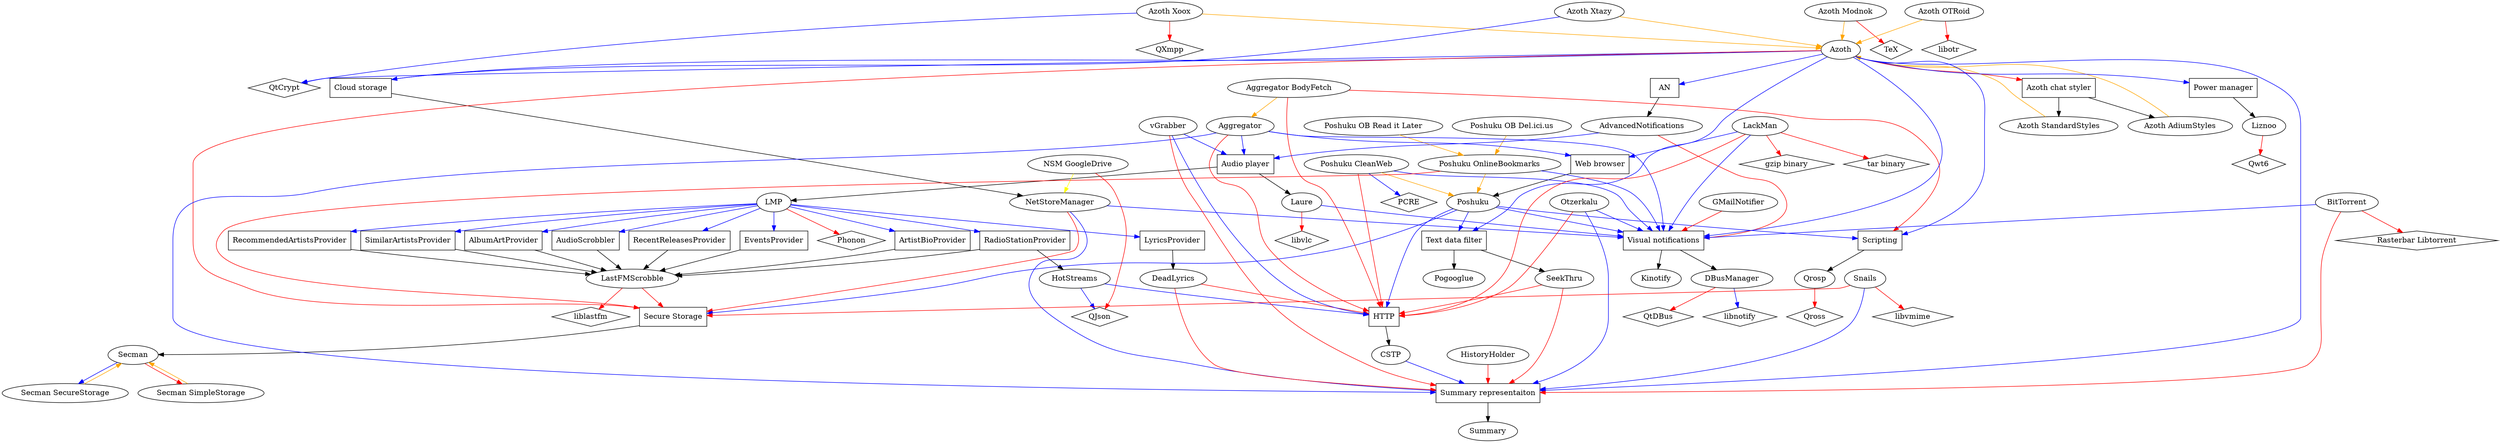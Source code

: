 digraph dependencies {
	eGzip [label="gzip binary", shape=diamond];
	eLibLastFm [label="liblastfm", shape=diamond];
	eLibnotify [label="libnotify", shape=diamond];
	eLibOTR [label="libotr", shape=diamond];
	ePCRE [label="PCRE", shape=diamond];
	ePhonon [label="Phonon", shape=diamond];
	eRBLT [label="Rasterbar Libtorrent", shape=diamond];
	eQJson [label="QJson", shape=diamond];
	eQross [label="Qross", shape=diamond];
	eQtCrypt [label="QtCrypt", shape=diamond];
	eQtDBus [label="QtDBus", shape=diamond];
	eQwt [label="Qwt6", shape=diamond];
	eQXmpp [label="QXmpp", shape=diamond];
	eTar [label="tar binary", shape=diamond];
	eTeX [label="TeX", shape=diamond];
	eVLC [label="libvlc", shape=diamond];
	eVMime [label="libvmime", shape=diamond];

	pAN [label="AN", shape=box];
	pAudioPlayer [label="Audio player", shape=box];
	pAzothStyles [label="Azoth chat styler", shape=box];
	pCloudStorage [label="Cloud storage", shape=box];
	pDataFilterText [label="Text data filter", shape=box];
	pHTTP [label="HTTP", shape=box];
	pPowerManager [label="Power manager", shape=box];
	pSecStore [label="Secure Storage", shape=box];
	pScripting [label="Scripting", shape=box];
	pSummaryRepresentation [label="Summary representaiton", shape=box];
	pVisualNotifier [label="Visual notifications", shape=box];
	pWebBrowser [label="Web browser", shape=box];

	pAlbumArt[label="AlbumArtProvider", shape="box"];
	pAudioScrobbler[label="AudioScrobbler", shape="box"];
	pSimilarArtists[label="SimilarArtistsProvider", shape="box"];
	pRecommendedArtists[label="RecommendedArtistsProvider", shape="box"];
	pRadioStation[label="RadioStationProvider", shape="box"];
	pRecentReleases[label="RecentReleasesProvider", shape="box"];
	pEventsProvider[label="EventsProvider", shape="box"];
	pArtistBio[label="ArtistBioProvider", shape="box"];
	pLyrics[label="LyricsProvider", shape="box"];

	AggregatorBodyFetch [label="Aggregator BodyFetch"];
	//AzothAcetamide [label="Azoth Acetamide"];
	AzothAdiumStyles [label="Azoth AdiumStyles"];
	//AzothAutoidler [label="Azoth Autoidler"];
	//AzothAutopaste [label="Azoth Autopaste"];
	//AzothChatHistory [label="Azoth ChatHistory"];
	//AzothDepester [label="Azoth Depester"];
	//AzothEmbedMedia [label="Azoth EmbedMedia"];
	//AzothHerbicide [label="Azoth Herbicide"];
	//AzothHiLi [label="Azoth HiLi"];
	//AzothIsterique [label="Azoth Isterique"];
	//AzothJuick [label="Azoth Juick"];
	//AzothLastSeen [label="Azoth LastSeen"];
	//AzothMetacontacts [label="Azoth Metacontacts"];
	AzothModnok [label="Azoth Modnok"];
	//AzothNativeEmoticons [label="Azoth NativeEmoticons"];
	AzothOTRoid [label="Azoth OTRoid"];
	//AzothP100q [label="Azoth P100q"];
	//AzothRosenthal [label="Azoth Rosenthal"];
	AzothStandardStyles [label="Azoth StandardStyles"];
	AzothXoox [label="Azoth Xoox"];
	AzothXtazy [label="Azoth Xtazy"];
	NetStoreManagerGD [label="NSM GoogleDrive"];
	PoshukuCleanWeb [label="Poshuku CleanWeb"];
	PoshukuOB [label="Poshuku OnlineBookmarks"];
	PoshukuOBDelicious [label="Poshuku OB Del.ici.us"];
	PoshukuOBRIL [label="Poshuku OB Read it Later"];
	SecmanSimpleStorage [label="Secman SimpleStorage"];
	SecmanSecureStorage [label="Secman SecureStorage"];

	pAN -> AdvancedNotifications;
	pAudioPlayer -> LMP;
	pAudioPlayer -> Laure;
	pAzothStyles -> AzothAdiumStyles;
	pAzothStyles -> AzothStandardStyles;
	pCloudStorage -> NetStoreManager;
	pHTTP -> CSTP;
	pPowerManager -> Liznoo;
	pScripting -> Qrosp;
	pSecStore -> Secman;
	pSummaryRepresentation -> Summary;
	pVisualNotifier -> Kinotify;
	pVisualNotifier -> DBusManager;
	pWebBrowser -> Poshuku;

	pDataFilterText -> SeekThru;
	pDataFilterText -> Pogooglue;

	pAlbumArt -> LastFMScrobble;
	pAudioScrobbler -> LastFMScrobble;
	pSimilarArtists -> LastFMScrobble;
	pRecommendedArtists -> LastFMScrobble;
	pRadioStation -> LastFMScrobble;
	pRadioStation -> HotStreams;
	pRecentReleases -> LastFMScrobble;
	pEventsProvider -> LastFMScrobble;
	pArtistBio -> LastFMScrobble;
	pLyrics -> DeadLyrics;

	AdvancedNotifications -> pAudioPlayer [color="blue"];
	AdvancedNotifications -> pVisualNotifier [color="red"];

	Azoth -> eQtCrypt [color="blue"];
	Azoth -> pAN [color="blue"];
	Azoth -> pAzothStyles [color="red"];
	Azoth -> pDataFilterText [color="blue"];
	Azoth -> pScripting [color="blue"];
	Azoth -> pSecStore [color="red"];
	Azoth -> pSummaryRepresentation [color="blue"];
	Azoth -> pVisualNotifier [color="blue"];
	Azoth -> pPowerManager [color="blue"];
	Azoth -> pCloudStorage [color="blue"];
	//AzothAcetamide -> Azoth [color="orange"];
	AzothAdiumStyles -> Azoth [color="orange"];
	//AzothAutoidler -> Azoth [color="orange"];
	//AzothAutopaste -> Azoth [color="orange"];
	//AzothChatHistory -> Azoth [color="orange"];
	//AzothDepester -> Azoth [color="orange"];
	//AzothEmbedMedia -> Azoth [color="orange"];
	//AzothHerbicide -> Azoth [color="orange"];
	//AzothHiLi -> Azoth [color="orange"];
	//AzothIsterique -> Azoth [color="orange"];
	//AzothJuick -> Azoth [color="orange"];
	//AzothLastSeen -> Azoth [color="orange"];
	//AzothMetacontacts -> Azoth [color="orange"];
	AzothModnok -> eTeX [color="red"];
	AzothModnok -> Azoth [color="orange"];
	//AzothNativeEmoticons -> Azoth [color="orange"];
	AzothOTRoid -> eLibOTR [color="red"];
	AzothOTRoid -> Azoth [color="orange"];
	//AzothP100q -> Azoth [color="orange"];
	//AzothRosenthal -> Azoth [color="orange"];
	AzothStandardStyles -> Azoth [color="orange"];
	AzothXoox -> Azoth [color="orange"];
	AzothXoox -> eQtCrypt [color="blue"];
	AzothXoox -> eQXmpp [color="red"];
	AzothXtazy -> Azoth [color="orange"];
	AzothXtazy -> pCloudStorage [color="blue"];

	Aggregator -> pAudioPlayer [color="blue"];
	Aggregator -> pHTTP [color="red"];
	Aggregator -> pSummaryRepresentation [color="blue"];
	Aggregator -> pVisualNotifier [color="blue"];
	Aggregator -> pWebBrowser [color="blue"];
	AggregatorBodyFetch -> Aggregator [color="orange"];
	AggregatorBodyFetch -> pHTTP [color="red"];
	AggregatorBodyFetch -> pScripting [color="red"];

	BitTorrent -> eRBLT [color="red"];
	BitTorrent -> pSummaryRepresentation [color="red"];
	BitTorrent -> pVisualNotifier [color="blue"];

	CSTP -> pSummaryRepresentation [color="blue"];

	DeadLyrics -> pHTTP [color="red"];
	DeadLyrics -> pSummaryRepresentation [color="red"];

	DBusManager -> eLibnotify [color="blue"];
	DBusManager -> eQtDBus [color="red"];

	GMailNotifier -> pVisualNotifier [color="red"];

	HistoryHolder -> pSummaryRepresentation [color="red"];

	HotStreams -> eQJson [color="blue"];
	HotStreams -> pHTTP [color="blue"];

	LackMan -> eGzip [color="red"];
	LackMan -> eTar [color="red"];
	LackMan -> pHTTP [color="red"];
	LackMan -> pVisualNotifier [color="blue"];
	LackMan -> pWebBrowser [color="blue"];

	LastFMScrobble -> eLibLastFm [color="red"];
	LastFMScrobble -> pSecStore [color="red"];

	Laure -> eVLC [color="red"];
	Laure -> pVisualNotifier [color="blue"];

	Liznoo -> eQwt [color="red"];

	LMP -> ePhonon [color="red"];
	LMP -> pAlbumArt [color="blue"];
	LMP -> pAudioScrobbler [color="blue"];
	LMP -> pSimilarArtists [color="blue"];
	LMP -> pRecommendedArtists [color="blue"];
	LMP -> pRadioStation [color="blue"];
	LMP -> pRecentReleases [color="blue"];
	LMP -> pEventsProvider [color="blue"];
	LMP -> pArtistBio [color="blue"];
	LMP -> pLyrics [color="blue"];

	NetStoreManager -> pSummaryRepresentation [color="blue"];
	NetStoreManager -> pSecStore [color="red"];
	NetStoreManager -> pVisualNotifier [color="blue"];
	NetStoreManagerGD -> NetStoreManager [color="yellow"];
	NetStoreManagerGD -> eQJson [color="red"];

	Otzerkalu -> pHTTP [color="red"];
	Otzerkalu -> pSummaryRepresentation [color="blue"];
	Otzerkalu -> pVisualNotifier [color="blue"];

	Poshuku -> pDataFilterText [color="blue"];
	Poshuku -> pHTTP [color="blue"];
	Poshuku -> pScripting [color="blue"];
	Poshuku -> pSecStore [color="blue"];
	Poshuku -> pVisualNotifier [color="blue"];

	PoshukuCleanWeb -> pHTTP [color="red"];
	PoshukuCleanWeb -> Poshuku [color="orange"];
	PoshukuCleanWeb -> pVisualNotifier [color="blue"];
	PoshukuCleanWeb -> ePCRE [color="blue"];

	PoshukuOB -> pSecStore [color="red"];
	PoshukuOB -> pVisualNotifier [color="blue"];
	PoshukuOB -> Poshuku [color="orange"];
	PoshukuOBDelicious -> PoshukuOB [color="orange"];
	PoshukuOBRIL -> PoshukuOB [color="orange"];

	Qrosp -> eQross [color="red"];

	SecmanSimpleStorage -> Secman [color="orange"];
	SecmanSecureStorage -> Secman [color="orange"];
	Secman -> SecmanSimpleStorage [color="red"];
	Secman -> SecmanSecureStorage [color="blue"];

	SeekThru -> pHTTP [color="red"];
	SeekThru -> pSummaryRepresentation [color="red"];

	Snails -> eVMime [color="red"];
	Snails -> pSecStore [color="red"];
	Snails -> pSummaryRepresentation [color="blue"];

	vGrabber -> pAudioPlayer [color="blue"];
	vGrabber -> pHTTP [color="blue"];
	vGrabber -> pSummaryRepresentation [color="red"];
}
